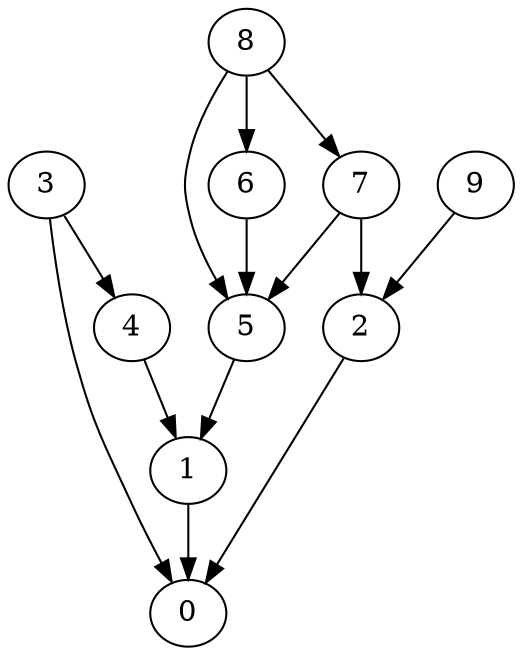 digraph G {
  graph [splines=true overlap=false]
  node  [shape=ellipse, width=0.3, height=0.3]
  0 [label="0"];
  1 [label="1"];
  2 [label="2"];
  3 [label="3"];
  4 [label="4"];
  5 [label="5"];
  6 [label="6"];
  7 [label="7"];
  8 [label="8"];
  9 [label="9"];
  1 -> 0;
  2 -> 0;
  3 -> 0;
  3 -> 4;
  4 -> 1;
  5 -> 1;
  6 -> 5;
  7 -> 2;
  7 -> 5;
  8 -> 5;
  8 -> 6;
  8 -> 7;
  9 -> 2;
}
